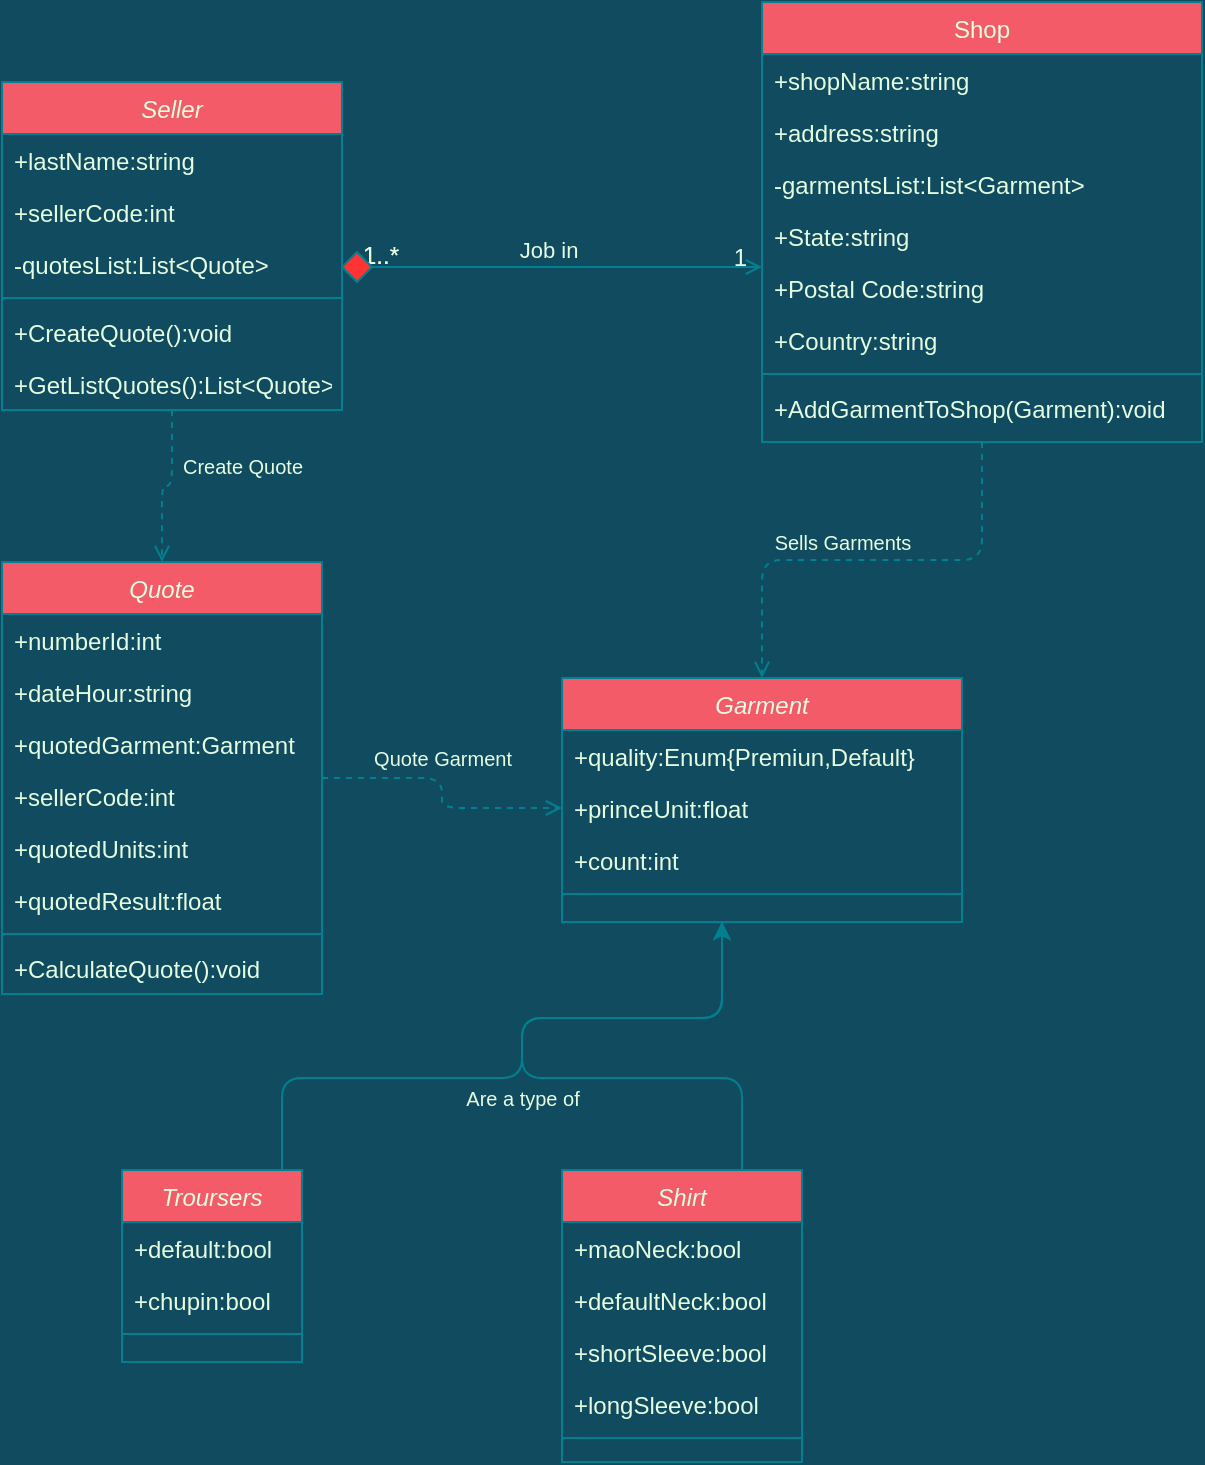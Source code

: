 <mxfile version="17.4.1" type="github">
  <diagram id="C5RBs43oDa-KdzZeNtuy" name="Page-1">
    <mxGraphModel dx="952" dy="1696" grid="1" gridSize="10" guides="1" tooltips="1" connect="1" arrows="1" fold="1" page="1" pageScale="1" pageWidth="827" pageHeight="1169" background="#114B5F" math="0" shadow="0">
      <root>
        <mxCell id="WIyWlLk6GJQsqaUBKTNV-0" />
        <mxCell id="WIyWlLk6GJQsqaUBKTNV-1" parent="WIyWlLk6GJQsqaUBKTNV-0" />
        <mxCell id="282CZwAxx0qIjwBuhpqk-51" style="edgeStyle=orthogonalEdgeStyle;curved=0;rounded=1;sketch=0;orthogonalLoop=1;jettySize=auto;html=1;exitX=0.5;exitY=1;exitDx=0;exitDy=0;entryX=0.5;entryY=0;entryDx=0;entryDy=0;dashed=1;fontSize=10;fontColor=#E4FDE1;endArrow=open;endFill=0;strokeColor=#028090;fillColor=#F45B69;" edge="1" parent="WIyWlLk6GJQsqaUBKTNV-1" source="zkfFHV4jXpPFQw0GAbJ--0" target="282CZwAxx0qIjwBuhpqk-1">
          <mxGeometry relative="1" as="geometry" />
        </mxCell>
        <mxCell id="zkfFHV4jXpPFQw0GAbJ--0" value="Seller" style="swimlane;fontStyle=2;align=center;verticalAlign=top;childLayout=stackLayout;horizontal=1;startSize=26;horizontalStack=0;resizeParent=1;resizeLast=0;collapsible=1;marginBottom=0;rounded=0;shadow=0;strokeWidth=1;fillColor=#F45B69;strokeColor=#028090;fontColor=#E4FDE1;" parent="WIyWlLk6GJQsqaUBKTNV-1" vertex="1">
          <mxGeometry x="140" y="-100" width="170" height="164" as="geometry">
            <mxRectangle x="210" y="160" width="160" height="26" as="alternateBounds" />
          </mxGeometry>
        </mxCell>
        <mxCell id="zkfFHV4jXpPFQw0GAbJ--1" value="+lastName:string" style="text;align=left;verticalAlign=top;spacingLeft=4;spacingRight=4;overflow=hidden;rotatable=0;points=[[0,0.5],[1,0.5]];portConstraint=eastwest;fontColor=#E4FDE1;rounded=0;" parent="zkfFHV4jXpPFQw0GAbJ--0" vertex="1">
          <mxGeometry y="26" width="170" height="26" as="geometry" />
        </mxCell>
        <mxCell id="zkfFHV4jXpPFQw0GAbJ--2" value="+sellerCode:int" style="text;align=left;verticalAlign=top;spacingLeft=4;spacingRight=4;overflow=hidden;rotatable=0;points=[[0,0.5],[1,0.5]];portConstraint=eastwest;rounded=0;shadow=0;html=0;fontColor=#E4FDE1;" parent="zkfFHV4jXpPFQw0GAbJ--0" vertex="1">
          <mxGeometry y="52" width="170" height="26" as="geometry" />
        </mxCell>
        <mxCell id="282CZwAxx0qIjwBuhpqk-7" value="-quotesList:List&lt;Quote&gt;" style="text;align=left;verticalAlign=top;spacingLeft=4;spacingRight=4;overflow=hidden;rotatable=0;points=[[0,0.5],[1,0.5]];portConstraint=eastwest;rounded=0;shadow=0;html=0;fontColor=#E4FDE1;" vertex="1" parent="zkfFHV4jXpPFQw0GAbJ--0">
          <mxGeometry y="78" width="170" height="26" as="geometry" />
        </mxCell>
        <mxCell id="zkfFHV4jXpPFQw0GAbJ--4" value="" style="line;html=1;strokeWidth=1;align=left;verticalAlign=middle;spacingTop=-1;spacingLeft=3;spacingRight=3;rotatable=0;labelPosition=right;points=[];portConstraint=eastwest;labelBackgroundColor=#114B5F;fillColor=#F45B69;strokeColor=#028090;fontColor=#E4FDE1;rounded=0;" parent="zkfFHV4jXpPFQw0GAbJ--0" vertex="1">
          <mxGeometry y="104" width="170" height="8" as="geometry" />
        </mxCell>
        <mxCell id="282CZwAxx0qIjwBuhpqk-58" value="+CreateQuote():void" style="text;align=left;verticalAlign=top;spacingLeft=4;spacingRight=4;overflow=hidden;rotatable=0;points=[[0,0.5],[1,0.5]];portConstraint=eastwest;rounded=0;shadow=0;html=0;fontColor=#E4FDE1;" vertex="1" parent="zkfFHV4jXpPFQw0GAbJ--0">
          <mxGeometry y="112" width="170" height="26" as="geometry" />
        </mxCell>
        <mxCell id="282CZwAxx0qIjwBuhpqk-60" value="+GetListQuotes():List&lt;Quote&gt;" style="text;align=left;verticalAlign=top;spacingLeft=4;spacingRight=4;overflow=hidden;rotatable=0;points=[[0,0.5],[1,0.5]];portConstraint=eastwest;rounded=0;shadow=0;html=0;fontColor=#E4FDE1;" vertex="1" parent="zkfFHV4jXpPFQw0GAbJ--0">
          <mxGeometry y="138" width="170" height="26" as="geometry" />
        </mxCell>
        <mxCell id="282CZwAxx0qIjwBuhpqk-53" style="edgeStyle=orthogonalEdgeStyle;curved=0;rounded=1;sketch=0;orthogonalLoop=1;jettySize=auto;html=1;exitX=0.5;exitY=1;exitDx=0;exitDy=0;entryX=0.5;entryY=0;entryDx=0;entryDy=0;dashed=1;fontSize=10;fontColor=#E4FDE1;endArrow=open;endFill=0;strokeColor=#028090;fillColor=#F45B69;" edge="1" parent="WIyWlLk6GJQsqaUBKTNV-1" source="zkfFHV4jXpPFQw0GAbJ--17" target="282CZwAxx0qIjwBuhpqk-12">
          <mxGeometry relative="1" as="geometry" />
        </mxCell>
        <mxCell id="zkfFHV4jXpPFQw0GAbJ--17" value="Shop" style="swimlane;fontStyle=0;align=center;verticalAlign=top;childLayout=stackLayout;horizontal=1;startSize=26;horizontalStack=0;resizeParent=1;resizeLast=0;collapsible=1;marginBottom=0;rounded=0;shadow=0;strokeWidth=1;fillColor=#F45B69;strokeColor=#028090;fontColor=#E4FDE1;" parent="WIyWlLk6GJQsqaUBKTNV-1" vertex="1">
          <mxGeometry x="520" y="-140" width="220" height="220" as="geometry">
            <mxRectangle x="550" y="140" width="160" height="26" as="alternateBounds" />
          </mxGeometry>
        </mxCell>
        <mxCell id="zkfFHV4jXpPFQw0GAbJ--18" value="+shopName:string" style="text;align=left;verticalAlign=top;spacingLeft=4;spacingRight=4;overflow=hidden;rotatable=0;points=[[0,0.5],[1,0.5]];portConstraint=eastwest;fontColor=#E4FDE1;rounded=0;" parent="zkfFHV4jXpPFQw0GAbJ--17" vertex="1">
          <mxGeometry y="26" width="220" height="26" as="geometry" />
        </mxCell>
        <mxCell id="282CZwAxx0qIjwBuhpqk-0" value="+address:string" style="text;align=left;verticalAlign=top;spacingLeft=4;spacingRight=4;overflow=hidden;rotatable=0;points=[[0,0.5],[1,0.5]];portConstraint=eastwest;rounded=0;shadow=0;html=0;fontColor=#E4FDE1;" vertex="1" parent="zkfFHV4jXpPFQw0GAbJ--17">
          <mxGeometry y="52" width="220" height="26" as="geometry" />
        </mxCell>
        <mxCell id="zkfFHV4jXpPFQw0GAbJ--19" value="-garmentsList:List&lt;Garment&gt;" style="text;align=left;verticalAlign=top;spacingLeft=4;spacingRight=4;overflow=hidden;rotatable=0;points=[[0,0.5],[1,0.5]];portConstraint=eastwest;rounded=0;shadow=0;html=0;fontColor=#E4FDE1;" parent="zkfFHV4jXpPFQw0GAbJ--17" vertex="1">
          <mxGeometry y="78" width="220" height="26" as="geometry" />
        </mxCell>
        <mxCell id="zkfFHV4jXpPFQw0GAbJ--20" value="+State:string" style="text;align=left;verticalAlign=top;spacingLeft=4;spacingRight=4;overflow=hidden;rotatable=0;points=[[0,0.5],[1,0.5]];portConstraint=eastwest;rounded=0;shadow=0;html=0;fontColor=#E4FDE1;" parent="zkfFHV4jXpPFQw0GAbJ--17" vertex="1">
          <mxGeometry y="104" width="220" height="26" as="geometry" />
        </mxCell>
        <mxCell id="zkfFHV4jXpPFQw0GAbJ--21" value="+Postal Code:string" style="text;align=left;verticalAlign=top;spacingLeft=4;spacingRight=4;overflow=hidden;rotatable=0;points=[[0,0.5],[1,0.5]];portConstraint=eastwest;rounded=0;shadow=0;html=0;fontColor=#E4FDE1;" parent="zkfFHV4jXpPFQw0GAbJ--17" vertex="1">
          <mxGeometry y="130" width="220" height="26" as="geometry" />
        </mxCell>
        <mxCell id="zkfFHV4jXpPFQw0GAbJ--22" value="+Country:string" style="text;align=left;verticalAlign=top;spacingLeft=4;spacingRight=4;overflow=hidden;rotatable=0;points=[[0,0.5],[1,0.5]];portConstraint=eastwest;rounded=0;shadow=0;html=0;fontColor=#E4FDE1;" parent="zkfFHV4jXpPFQw0GAbJ--17" vertex="1">
          <mxGeometry y="156" width="220" height="26" as="geometry" />
        </mxCell>
        <mxCell id="zkfFHV4jXpPFQw0GAbJ--23" value="" style="line;html=1;strokeWidth=1;align=left;verticalAlign=middle;spacingTop=-1;spacingLeft=3;spacingRight=3;rotatable=0;labelPosition=right;points=[];portConstraint=eastwest;labelBackgroundColor=#114B5F;fillColor=#F45B69;strokeColor=#028090;fontColor=#E4FDE1;rounded=0;" parent="zkfFHV4jXpPFQw0GAbJ--17" vertex="1">
          <mxGeometry y="182" width="220" height="8" as="geometry" />
        </mxCell>
        <mxCell id="282CZwAxx0qIjwBuhpqk-56" value="+AddGarmentToShop(Garment):void" style="text;align=left;verticalAlign=top;spacingLeft=4;spacingRight=4;overflow=hidden;rotatable=0;points=[[0,0.5],[1,0.5]];portConstraint=eastwest;rounded=0;shadow=0;html=0;fontColor=#E4FDE1;" vertex="1" parent="zkfFHV4jXpPFQw0GAbJ--17">
          <mxGeometry y="190" width="220" height="26" as="geometry" />
        </mxCell>
        <mxCell id="zkfFHV4jXpPFQw0GAbJ--26" value="" style="endArrow=open;shadow=0;strokeWidth=1;rounded=0;endFill=1;edgeStyle=elbowEdgeStyle;elbow=vertical;labelBackgroundColor=#114B5F;strokeColor=#028090;fontColor=#E4FDE1;startArrow=none;" parent="WIyWlLk6GJQsqaUBKTNV-1" source="282CZwAxx0qIjwBuhpqk-36" target="zkfFHV4jXpPFQw0GAbJ--17" edge="1">
          <mxGeometry x="0.5" y="41" relative="1" as="geometry">
            <mxPoint x="380" y="192" as="sourcePoint" />
            <mxPoint x="540" y="192" as="targetPoint" />
            <mxPoint x="-40" y="32" as="offset" />
          </mxGeometry>
        </mxCell>
        <mxCell id="zkfFHV4jXpPFQw0GAbJ--28" value="1" style="resizable=0;align=right;verticalAlign=bottom;labelBackgroundColor=none;fontSize=12;fillColor=#F45B69;strokeColor=#028090;fontColor=#E4FDE1;rounded=0;" parent="zkfFHV4jXpPFQw0GAbJ--26" connectable="0" vertex="1">
          <mxGeometry x="1" relative="1" as="geometry">
            <mxPoint x="-6" y="4" as="offset" />
          </mxGeometry>
        </mxCell>
        <mxCell id="zkfFHV4jXpPFQw0GAbJ--29" value="Job in" style="text;html=1;resizable=0;points=[];;align=center;verticalAlign=middle;labelBackgroundColor=none;rounded=0;shadow=0;strokeWidth=1;fontSize=11;fontColor=#E4FDE1;" parent="zkfFHV4jXpPFQw0GAbJ--26" vertex="1" connectable="0">
          <mxGeometry x="0.5" y="49" relative="1" as="geometry">
            <mxPoint x="-59" y="40" as="offset" />
          </mxGeometry>
        </mxCell>
        <mxCell id="282CZwAxx0qIjwBuhpqk-44" value="1..*" style="resizable=0;align=right;verticalAlign=bottom;labelBackgroundColor=none;fontSize=12;fillColor=#F45B69;strokeColor=#028090;fontColor=#E4FDE1;rounded=0;" connectable="0" vertex="1" parent="zkfFHV4jXpPFQw0GAbJ--26">
          <mxGeometry x="1" relative="1" as="geometry">
            <mxPoint x="-180" y="3" as="offset" />
          </mxGeometry>
        </mxCell>
        <mxCell id="282CZwAxx0qIjwBuhpqk-62" value="1..*" style="resizable=0;align=right;verticalAlign=bottom;labelBackgroundColor=none;fontSize=12;fillColor=#F45B69;strokeColor=#028090;fontColor=#E4FDE1;rounded=0;" connectable="0" vertex="1" parent="zkfFHV4jXpPFQw0GAbJ--26">
          <mxGeometry x="1" relative="1" as="geometry">
            <mxPoint x="-180" y="3" as="offset" />
          </mxGeometry>
        </mxCell>
        <mxCell id="282CZwAxx0qIjwBuhpqk-45" style="edgeStyle=orthogonalEdgeStyle;curved=0;rounded=1;sketch=0;orthogonalLoop=1;jettySize=auto;html=1;fontColor=#E4FDE1;strokeColor=#028090;fillColor=#F45B69;dashed=1;endArrow=open;endFill=0;" edge="1" parent="WIyWlLk6GJQsqaUBKTNV-1" source="282CZwAxx0qIjwBuhpqk-1" target="282CZwAxx0qIjwBuhpqk-14">
          <mxGeometry relative="1" as="geometry" />
        </mxCell>
        <mxCell id="282CZwAxx0qIjwBuhpqk-1" value="Quote" style="swimlane;fontStyle=2;align=center;verticalAlign=top;childLayout=stackLayout;horizontal=1;startSize=26;horizontalStack=0;resizeParent=1;resizeLast=0;collapsible=1;marginBottom=0;rounded=0;shadow=0;strokeWidth=1;fillColor=#F45B69;strokeColor=#028090;fontColor=#E4FDE1;" vertex="1" parent="WIyWlLk6GJQsqaUBKTNV-1">
          <mxGeometry x="140" y="140" width="160" height="216" as="geometry">
            <mxRectangle x="210" y="160" width="160" height="26" as="alternateBounds" />
          </mxGeometry>
        </mxCell>
        <mxCell id="282CZwAxx0qIjwBuhpqk-2" value="+numberId:int" style="text;align=left;verticalAlign=top;spacingLeft=4;spacingRight=4;overflow=hidden;rotatable=0;points=[[0,0.5],[1,0.5]];portConstraint=eastwest;fontColor=#E4FDE1;rounded=0;" vertex="1" parent="282CZwAxx0qIjwBuhpqk-1">
          <mxGeometry y="26" width="160" height="26" as="geometry" />
        </mxCell>
        <mxCell id="282CZwAxx0qIjwBuhpqk-3" value="+dateHour:string" style="text;align=left;verticalAlign=top;spacingLeft=4;spacingRight=4;overflow=hidden;rotatable=0;points=[[0,0.5],[1,0.5]];portConstraint=eastwest;rounded=0;shadow=0;html=0;fontColor=#E4FDE1;" vertex="1" parent="282CZwAxx0qIjwBuhpqk-1">
          <mxGeometry y="52" width="160" height="26" as="geometry" />
        </mxCell>
        <mxCell id="282CZwAxx0qIjwBuhpqk-9" value="+quotedGarment:Garment" style="text;align=left;verticalAlign=top;spacingLeft=4;spacingRight=4;overflow=hidden;rotatable=0;points=[[0,0.5],[1,0.5]];portConstraint=eastwest;rounded=0;shadow=0;html=0;fontColor=#E4FDE1;" vertex="1" parent="282CZwAxx0qIjwBuhpqk-1">
          <mxGeometry y="78" width="160" height="26" as="geometry" />
        </mxCell>
        <mxCell id="282CZwAxx0qIjwBuhpqk-8" value="+sellerCode:int" style="text;align=left;verticalAlign=top;spacingLeft=4;spacingRight=4;overflow=hidden;rotatable=0;points=[[0,0.5],[1,0.5]];portConstraint=eastwest;rounded=0;shadow=0;html=0;fontColor=#E4FDE1;" vertex="1" parent="282CZwAxx0qIjwBuhpqk-1">
          <mxGeometry y="104" width="160" height="26" as="geometry" />
        </mxCell>
        <mxCell id="282CZwAxx0qIjwBuhpqk-10" value="+quotedUnits:int" style="text;align=left;verticalAlign=top;spacingLeft=4;spacingRight=4;overflow=hidden;rotatable=0;points=[[0,0.5],[1,0.5]];portConstraint=eastwest;rounded=0;shadow=0;html=0;fontColor=#E4FDE1;" vertex="1" parent="282CZwAxx0qIjwBuhpqk-1">
          <mxGeometry y="130" width="160" height="26" as="geometry" />
        </mxCell>
        <mxCell id="282CZwAxx0qIjwBuhpqk-11" value="+quotedResult:float" style="text;align=left;verticalAlign=top;spacingLeft=4;spacingRight=4;overflow=hidden;rotatable=0;points=[[0,0.5],[1,0.5]];portConstraint=eastwest;rounded=0;shadow=0;html=0;fontColor=#E4FDE1;" vertex="1" parent="282CZwAxx0qIjwBuhpqk-1">
          <mxGeometry y="156" width="160" height="26" as="geometry" />
        </mxCell>
        <mxCell id="282CZwAxx0qIjwBuhpqk-4" value="" style="line;html=1;strokeWidth=1;align=left;verticalAlign=middle;spacingTop=-1;spacingLeft=3;spacingRight=3;rotatable=0;labelPosition=right;points=[];portConstraint=eastwest;labelBackgroundColor=#114B5F;fillColor=#F45B69;strokeColor=#028090;fontColor=#E4FDE1;rounded=0;" vertex="1" parent="282CZwAxx0qIjwBuhpqk-1">
          <mxGeometry y="182" width="160" height="8" as="geometry" />
        </mxCell>
        <mxCell id="282CZwAxx0qIjwBuhpqk-59" value="+CalculateQuote():void" style="text;align=left;verticalAlign=top;spacingLeft=4;spacingRight=4;overflow=hidden;rotatable=0;points=[[0,0.5],[1,0.5]];portConstraint=eastwest;rounded=0;shadow=0;html=0;fontColor=#E4FDE1;" vertex="1" parent="282CZwAxx0qIjwBuhpqk-1">
          <mxGeometry y="190" width="160" height="26" as="geometry" />
        </mxCell>
        <mxCell id="282CZwAxx0qIjwBuhpqk-12" value="Garment" style="swimlane;fontStyle=2;align=center;verticalAlign=top;childLayout=stackLayout;horizontal=1;startSize=26;horizontalStack=0;resizeParent=1;resizeLast=0;collapsible=1;marginBottom=0;rounded=0;shadow=0;strokeWidth=1;fillColor=#F45B69;strokeColor=#028090;fontColor=#E4FDE1;" vertex="1" parent="WIyWlLk6GJQsqaUBKTNV-1">
          <mxGeometry x="420" y="198" width="200" height="122" as="geometry">
            <mxRectangle x="210" y="160" width="160" height="26" as="alternateBounds" />
          </mxGeometry>
        </mxCell>
        <mxCell id="282CZwAxx0qIjwBuhpqk-13" value="+quality:Enum{Premiun,Default}" style="text;align=left;verticalAlign=top;spacingLeft=4;spacingRight=4;overflow=hidden;rotatable=0;points=[[0,0.5],[1,0.5]];portConstraint=eastwest;fontColor=#E4FDE1;rounded=0;" vertex="1" parent="282CZwAxx0qIjwBuhpqk-12">
          <mxGeometry y="26" width="200" height="26" as="geometry" />
        </mxCell>
        <mxCell id="282CZwAxx0qIjwBuhpqk-14" value="+princeUnit:float" style="text;align=left;verticalAlign=top;spacingLeft=4;spacingRight=4;overflow=hidden;rotatable=0;points=[[0,0.5],[1,0.5]];portConstraint=eastwest;rounded=0;shadow=0;html=0;fontColor=#E4FDE1;" vertex="1" parent="282CZwAxx0qIjwBuhpqk-12">
          <mxGeometry y="52" width="200" height="26" as="geometry" />
        </mxCell>
        <mxCell id="282CZwAxx0qIjwBuhpqk-15" value="+count:int" style="text;align=left;verticalAlign=top;spacingLeft=4;spacingRight=4;overflow=hidden;rotatable=0;points=[[0,0.5],[1,0.5]];portConstraint=eastwest;rounded=0;shadow=0;html=0;fontColor=#E4FDE1;" vertex="1" parent="282CZwAxx0qIjwBuhpqk-12">
          <mxGeometry y="78" width="200" height="26" as="geometry" />
        </mxCell>
        <mxCell id="282CZwAxx0qIjwBuhpqk-16" value="" style="line;html=1;strokeWidth=1;align=left;verticalAlign=middle;spacingTop=-1;spacingLeft=3;spacingRight=3;rotatable=0;labelPosition=right;points=[];portConstraint=eastwest;labelBackgroundColor=#114B5F;fillColor=#F45B69;strokeColor=#028090;fontColor=#E4FDE1;rounded=0;" vertex="1" parent="282CZwAxx0qIjwBuhpqk-12">
          <mxGeometry y="104" width="200" height="8" as="geometry" />
        </mxCell>
        <mxCell id="282CZwAxx0qIjwBuhpqk-31" style="edgeStyle=orthogonalEdgeStyle;curved=0;rounded=1;sketch=0;orthogonalLoop=1;jettySize=auto;html=1;fontColor=#E4FDE1;strokeColor=#028090;fillColor=#F45B69;" edge="1" parent="WIyWlLk6GJQsqaUBKTNV-1" source="282CZwAxx0qIjwBuhpqk-18">
          <mxGeometry relative="1" as="geometry">
            <mxPoint x="500" y="320" as="targetPoint" />
            <Array as="points">
              <mxPoint x="280" y="398" />
              <mxPoint x="400" y="398" />
              <mxPoint x="400" y="368" />
              <mxPoint x="500" y="368" />
            </Array>
          </mxGeometry>
        </mxCell>
        <mxCell id="282CZwAxx0qIjwBuhpqk-18" value="Troursers" style="swimlane;fontStyle=2;align=center;verticalAlign=top;childLayout=stackLayout;horizontal=1;startSize=26;horizontalStack=0;resizeParent=1;resizeLast=0;collapsible=1;marginBottom=0;rounded=0;shadow=0;strokeWidth=1;fillColor=#F45B69;strokeColor=#028090;fontColor=#E4FDE1;" vertex="1" parent="WIyWlLk6GJQsqaUBKTNV-1">
          <mxGeometry x="200" y="444" width="90" height="96" as="geometry">
            <mxRectangle x="210" y="160" width="160" height="26" as="alternateBounds" />
          </mxGeometry>
        </mxCell>
        <mxCell id="282CZwAxx0qIjwBuhpqk-19" value="+default:bool" style="text;align=left;verticalAlign=top;spacingLeft=4;spacingRight=4;overflow=hidden;rotatable=0;points=[[0,0.5],[1,0.5]];portConstraint=eastwest;fontColor=#E4FDE1;rounded=0;" vertex="1" parent="282CZwAxx0qIjwBuhpqk-18">
          <mxGeometry y="26" width="90" height="26" as="geometry" />
        </mxCell>
        <mxCell id="282CZwAxx0qIjwBuhpqk-20" value="+chupin:bool" style="text;align=left;verticalAlign=top;spacingLeft=4;spacingRight=4;overflow=hidden;rotatable=0;points=[[0,0.5],[1,0.5]];portConstraint=eastwest;rounded=0;shadow=0;html=0;fontColor=#E4FDE1;" vertex="1" parent="282CZwAxx0qIjwBuhpqk-18">
          <mxGeometry y="52" width="90" height="26" as="geometry" />
        </mxCell>
        <mxCell id="282CZwAxx0qIjwBuhpqk-22" value="" style="line;html=1;strokeWidth=1;align=left;verticalAlign=middle;spacingTop=-1;spacingLeft=3;spacingRight=3;rotatable=0;labelPosition=right;points=[];portConstraint=eastwest;labelBackgroundColor=#114B5F;fillColor=#F45B69;strokeColor=#028090;fontColor=#E4FDE1;rounded=0;" vertex="1" parent="282CZwAxx0qIjwBuhpqk-18">
          <mxGeometry y="78" width="90" height="8" as="geometry" />
        </mxCell>
        <mxCell id="282CZwAxx0qIjwBuhpqk-30" style="edgeStyle=orthogonalEdgeStyle;curved=0;rounded=1;sketch=0;orthogonalLoop=1;jettySize=auto;html=1;fontColor=#E4FDE1;strokeColor=#028090;fillColor=#F45B69;" edge="1" parent="WIyWlLk6GJQsqaUBKTNV-1" source="282CZwAxx0qIjwBuhpqk-24">
          <mxGeometry relative="1" as="geometry">
            <mxPoint x="500" y="320" as="targetPoint" />
            <Array as="points">
              <mxPoint x="510" y="398" />
              <mxPoint x="400" y="398" />
              <mxPoint x="400" y="368" />
              <mxPoint x="500" y="368" />
            </Array>
          </mxGeometry>
        </mxCell>
        <mxCell id="282CZwAxx0qIjwBuhpqk-24" value="Shirt" style="swimlane;fontStyle=2;align=center;verticalAlign=top;childLayout=stackLayout;horizontal=1;startSize=26;horizontalStack=0;resizeParent=1;resizeLast=0;collapsible=1;marginBottom=0;rounded=0;shadow=0;strokeWidth=1;fillColor=#F45B69;strokeColor=#028090;fontColor=#E4FDE1;" vertex="1" parent="WIyWlLk6GJQsqaUBKTNV-1">
          <mxGeometry x="420" y="444" width="120" height="146" as="geometry">
            <mxRectangle x="210" y="160" width="160" height="26" as="alternateBounds" />
          </mxGeometry>
        </mxCell>
        <mxCell id="282CZwAxx0qIjwBuhpqk-25" value="+maoNeck:bool" style="text;align=left;verticalAlign=top;spacingLeft=4;spacingRight=4;overflow=hidden;rotatable=0;points=[[0,0.5],[1,0.5]];portConstraint=eastwest;fontColor=#E4FDE1;rounded=0;" vertex="1" parent="282CZwAxx0qIjwBuhpqk-24">
          <mxGeometry y="26" width="120" height="26" as="geometry" />
        </mxCell>
        <mxCell id="282CZwAxx0qIjwBuhpqk-26" value="+defaultNeck:bool" style="text;align=left;verticalAlign=top;spacingLeft=4;spacingRight=4;overflow=hidden;rotatable=0;points=[[0,0.5],[1,0.5]];portConstraint=eastwest;rounded=0;shadow=0;html=0;fontColor=#E4FDE1;" vertex="1" parent="282CZwAxx0qIjwBuhpqk-24">
          <mxGeometry y="52" width="120" height="26" as="geometry" />
        </mxCell>
        <mxCell id="282CZwAxx0qIjwBuhpqk-32" value="+shortSleeve:bool" style="text;align=left;verticalAlign=top;spacingLeft=4;spacingRight=4;overflow=hidden;rotatable=0;points=[[0,0.5],[1,0.5]];portConstraint=eastwest;rounded=0;shadow=0;html=0;fontColor=#E4FDE1;" vertex="1" parent="282CZwAxx0qIjwBuhpqk-24">
          <mxGeometry y="78" width="120" height="26" as="geometry" />
        </mxCell>
        <mxCell id="282CZwAxx0qIjwBuhpqk-33" value="+longSleeve:bool" style="text;align=left;verticalAlign=top;spacingLeft=4;spacingRight=4;overflow=hidden;rotatable=0;points=[[0,0.5],[1,0.5]];portConstraint=eastwest;rounded=0;shadow=0;html=0;fontColor=#E4FDE1;" vertex="1" parent="282CZwAxx0qIjwBuhpqk-24">
          <mxGeometry y="104" width="120" height="26" as="geometry" />
        </mxCell>
        <mxCell id="282CZwAxx0qIjwBuhpqk-28" value="" style="line;html=1;strokeWidth=1;align=left;verticalAlign=middle;spacingTop=-1;spacingLeft=3;spacingRight=3;rotatable=0;labelPosition=right;points=[];portConstraint=eastwest;labelBackgroundColor=#114B5F;fillColor=#F45B69;strokeColor=#028090;fontColor=#E4FDE1;rounded=0;" vertex="1" parent="282CZwAxx0qIjwBuhpqk-24">
          <mxGeometry y="130" width="120" height="8" as="geometry" />
        </mxCell>
        <mxCell id="282CZwAxx0qIjwBuhpqk-36" value="" style="rhombus;whiteSpace=wrap;html=1;rounded=0;sketch=0;fontColor=#E4FDE1;strokeColor=#028090;fillColor=#FF3333;" vertex="1" parent="WIyWlLk6GJQsqaUBKTNV-1">
          <mxGeometry x="310" y="-15" width="15" height="15" as="geometry" />
        </mxCell>
        <mxCell id="282CZwAxx0qIjwBuhpqk-48" value="Quote Garment" style="text;html=1;align=center;verticalAlign=middle;resizable=0;points=[];autosize=1;strokeColor=none;fillColor=none;fontColor=#E4FDE1;fontSize=10;" vertex="1" parent="WIyWlLk6GJQsqaUBKTNV-1">
          <mxGeometry x="320" y="228" width="80" height="20" as="geometry" />
        </mxCell>
        <mxCell id="282CZwAxx0qIjwBuhpqk-50" value="Are a type of" style="text;html=1;align=center;verticalAlign=middle;resizable=0;points=[];autosize=1;strokeColor=none;fillColor=none;fontColor=#E4FDE1;fontSize=10;" vertex="1" parent="WIyWlLk6GJQsqaUBKTNV-1">
          <mxGeometry x="365" y="398" width="70" height="20" as="geometry" />
        </mxCell>
        <mxCell id="282CZwAxx0qIjwBuhpqk-52" value="Create Quote" style="text;html=1;align=center;verticalAlign=middle;resizable=0;points=[];autosize=1;strokeColor=none;fillColor=none;fontColor=#E4FDE1;fontSize=10;" vertex="1" parent="WIyWlLk6GJQsqaUBKTNV-1">
          <mxGeometry x="220" y="82" width="80" height="20" as="geometry" />
        </mxCell>
        <mxCell id="282CZwAxx0qIjwBuhpqk-54" value="Sells Garments" style="text;html=1;align=center;verticalAlign=middle;resizable=0;points=[];autosize=1;strokeColor=none;fillColor=none;fontColor=#E4FDE1;fontSize=10;" vertex="1" parent="WIyWlLk6GJQsqaUBKTNV-1">
          <mxGeometry x="520" y="120" width="80" height="20" as="geometry" />
        </mxCell>
      </root>
    </mxGraphModel>
  </diagram>
</mxfile>
